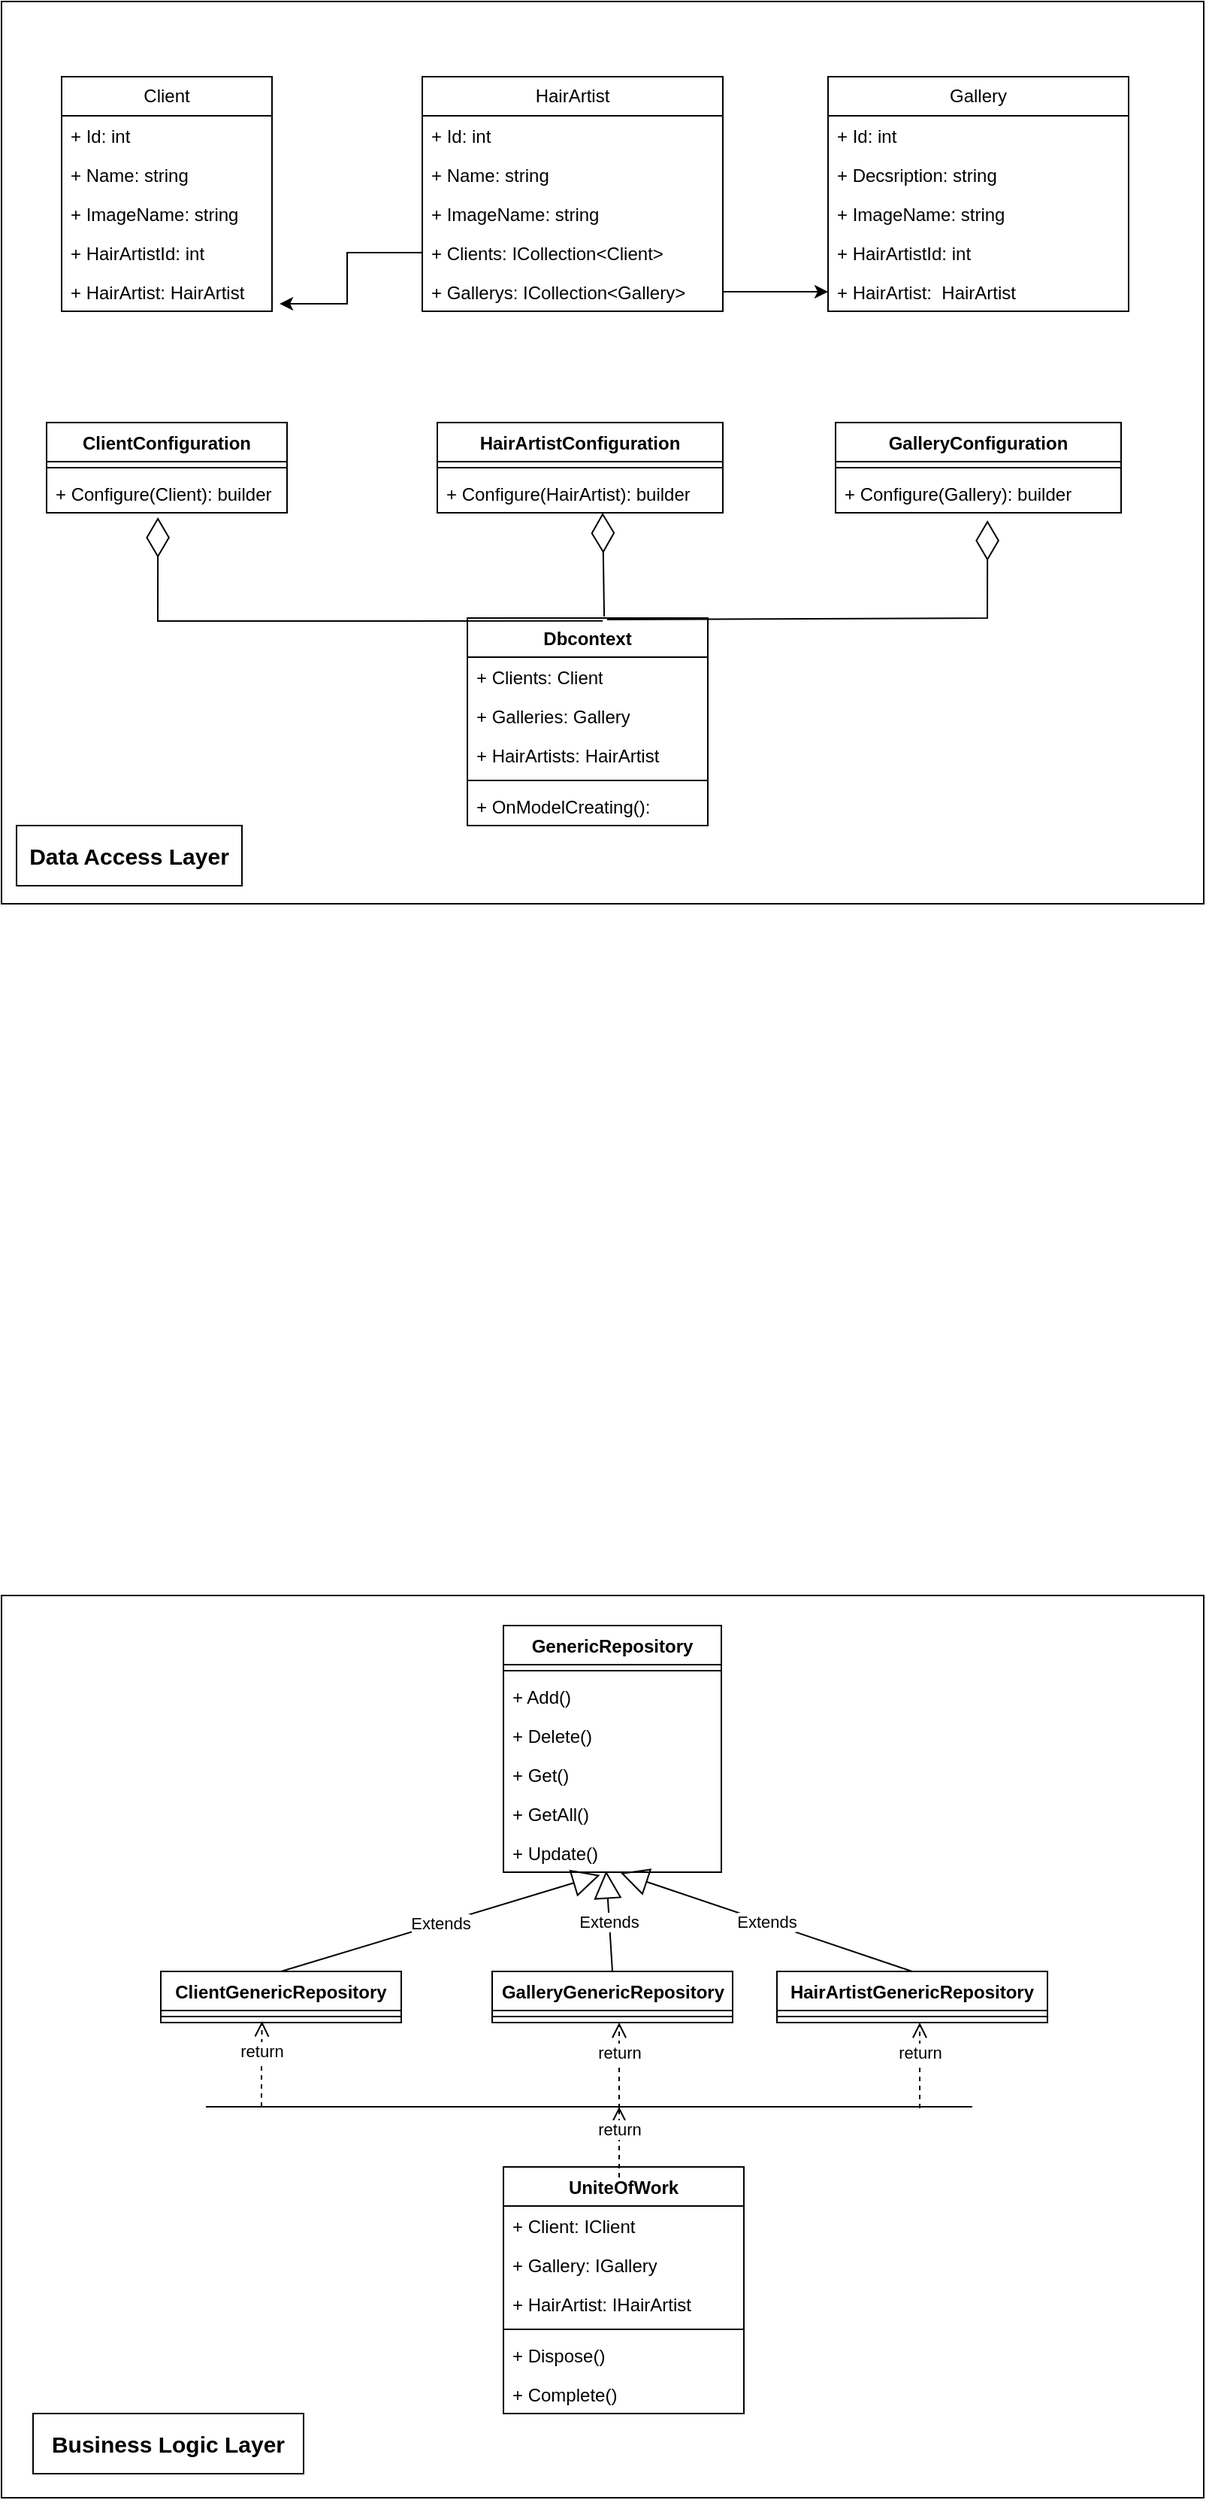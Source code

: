 <mxfile version="21.3.8" type="device">
  <diagram name="Page-1" id="c4acf3e9-155e-7222-9cf6-157b1a14988f">
    <mxGraphModel dx="1687" dy="908" grid="1" gridSize="10" guides="1" tooltips="1" connect="1" arrows="1" fold="1" page="1" pageScale="1" pageWidth="850" pageHeight="1100" background="none" math="0" shadow="0">
      <root>
        <mxCell id="0" />
        <mxCell id="1" parent="0" />
        <mxCell id="NjO66bgJNrttw9NnB4YL-105" value="" style="rounded=0;whiteSpace=wrap;html=1;" vertex="1" parent="1">
          <mxGeometry x="20" y="1230" width="800" height="600" as="geometry" />
        </mxCell>
        <mxCell id="NjO66bgJNrttw9NnB4YL-69" value="" style="rounded=0;whiteSpace=wrap;html=1;" vertex="1" parent="1">
          <mxGeometry x="20" y="170" width="800" height="600" as="geometry" />
        </mxCell>
        <mxCell id="NjO66bgJNrttw9NnB4YL-2" value="Client" style="swimlane;fontStyle=0;childLayout=stackLayout;horizontal=1;startSize=26;fillColor=none;horizontalStack=0;resizeParent=1;resizeParentMax=0;resizeLast=0;collapsible=1;marginBottom=0;whiteSpace=wrap;html=1;" vertex="1" parent="1">
          <mxGeometry x="60" y="220" width="140" height="156" as="geometry" />
        </mxCell>
        <mxCell id="NjO66bgJNrttw9NnB4YL-3" value="+ Id: int" style="text;strokeColor=none;fillColor=none;align=left;verticalAlign=top;spacingLeft=4;spacingRight=4;overflow=hidden;rotatable=0;points=[[0,0.5],[1,0.5]];portConstraint=eastwest;whiteSpace=wrap;html=1;" vertex="1" parent="NjO66bgJNrttw9NnB4YL-2">
          <mxGeometry y="26" width="140" height="26" as="geometry" />
        </mxCell>
        <mxCell id="NjO66bgJNrttw9NnB4YL-4" value="+ Name: string" style="text;strokeColor=none;fillColor=none;align=left;verticalAlign=top;spacingLeft=4;spacingRight=4;overflow=hidden;rotatable=0;points=[[0,0.5],[1,0.5]];portConstraint=eastwest;whiteSpace=wrap;html=1;" vertex="1" parent="NjO66bgJNrttw9NnB4YL-2">
          <mxGeometry y="52" width="140" height="26" as="geometry" />
        </mxCell>
        <mxCell id="NjO66bgJNrttw9NnB4YL-5" value="+ ImageName: string" style="text;strokeColor=none;fillColor=none;align=left;verticalAlign=top;spacingLeft=4;spacingRight=4;overflow=hidden;rotatable=0;points=[[0,0.5],[1,0.5]];portConstraint=eastwest;whiteSpace=wrap;html=1;" vertex="1" parent="NjO66bgJNrttw9NnB4YL-2">
          <mxGeometry y="78" width="140" height="26" as="geometry" />
        </mxCell>
        <mxCell id="NjO66bgJNrttw9NnB4YL-7" value="+ HairArtistId: int" style="text;strokeColor=none;fillColor=none;align=left;verticalAlign=top;spacingLeft=4;spacingRight=4;overflow=hidden;rotatable=0;points=[[0,0.5],[1,0.5]];portConstraint=eastwest;whiteSpace=wrap;html=1;" vertex="1" parent="NjO66bgJNrttw9NnB4YL-2">
          <mxGeometry y="104" width="140" height="26" as="geometry" />
        </mxCell>
        <mxCell id="NjO66bgJNrttw9NnB4YL-8" value="+ HairArtist: HairArtist" style="text;strokeColor=none;fillColor=none;align=left;verticalAlign=top;spacingLeft=4;spacingRight=4;overflow=hidden;rotatable=0;points=[[0,0.5],[1,0.5]];portConstraint=eastwest;whiteSpace=wrap;html=1;" vertex="1" parent="NjO66bgJNrttw9NnB4YL-2">
          <mxGeometry y="130" width="140" height="26" as="geometry" />
        </mxCell>
        <mxCell id="NjO66bgJNrttw9NnB4YL-9" value="HairArtist" style="swimlane;fontStyle=0;childLayout=stackLayout;horizontal=1;startSize=26;fillColor=none;horizontalStack=0;resizeParent=1;resizeParentMax=0;resizeLast=0;collapsible=1;marginBottom=0;whiteSpace=wrap;html=1;" vertex="1" parent="1">
          <mxGeometry x="300" y="220" width="200" height="156" as="geometry" />
        </mxCell>
        <mxCell id="NjO66bgJNrttw9NnB4YL-10" value="+ Id: int" style="text;strokeColor=none;fillColor=none;align=left;verticalAlign=top;spacingLeft=4;spacingRight=4;overflow=hidden;rotatable=0;points=[[0,0.5],[1,0.5]];portConstraint=eastwest;whiteSpace=wrap;html=1;" vertex="1" parent="NjO66bgJNrttw9NnB4YL-9">
          <mxGeometry y="26" width="200" height="26" as="geometry" />
        </mxCell>
        <mxCell id="NjO66bgJNrttw9NnB4YL-11" value="+ Name: string" style="text;strokeColor=none;fillColor=none;align=left;verticalAlign=top;spacingLeft=4;spacingRight=4;overflow=hidden;rotatable=0;points=[[0,0.5],[1,0.5]];portConstraint=eastwest;whiteSpace=wrap;html=1;" vertex="1" parent="NjO66bgJNrttw9NnB4YL-9">
          <mxGeometry y="52" width="200" height="26" as="geometry" />
        </mxCell>
        <mxCell id="NjO66bgJNrttw9NnB4YL-12" value="+ ImageName: string" style="text;strokeColor=none;fillColor=none;align=left;verticalAlign=top;spacingLeft=4;spacingRight=4;overflow=hidden;rotatable=0;points=[[0,0.5],[1,0.5]];portConstraint=eastwest;whiteSpace=wrap;html=1;" vertex="1" parent="NjO66bgJNrttw9NnB4YL-9">
          <mxGeometry y="78" width="200" height="26" as="geometry" />
        </mxCell>
        <mxCell id="NjO66bgJNrttw9NnB4YL-13" value="+ Clients: ICollection&amp;lt;Client&amp;gt;" style="text;strokeColor=none;fillColor=none;align=left;verticalAlign=top;spacingLeft=4;spacingRight=4;overflow=hidden;rotatable=0;points=[[0,0.5],[1,0.5]];portConstraint=eastwest;whiteSpace=wrap;html=1;" vertex="1" parent="NjO66bgJNrttw9NnB4YL-9">
          <mxGeometry y="104" width="200" height="26" as="geometry" />
        </mxCell>
        <mxCell id="NjO66bgJNrttw9NnB4YL-14" value="+ Gallerys: ICollection&amp;lt;Gallery&amp;gt;" style="text;strokeColor=none;fillColor=none;align=left;verticalAlign=top;spacingLeft=4;spacingRight=4;overflow=hidden;rotatable=0;points=[[0,0.5],[1,0.5]];portConstraint=eastwest;whiteSpace=wrap;html=1;" vertex="1" parent="NjO66bgJNrttw9NnB4YL-9">
          <mxGeometry y="130" width="200" height="26" as="geometry" />
        </mxCell>
        <mxCell id="NjO66bgJNrttw9NnB4YL-15" value="Gallery" style="swimlane;fontStyle=0;childLayout=stackLayout;horizontal=1;startSize=26;fillColor=none;horizontalStack=0;resizeParent=1;resizeParentMax=0;resizeLast=0;collapsible=1;marginBottom=0;whiteSpace=wrap;html=1;" vertex="1" parent="1">
          <mxGeometry x="570" y="220" width="200" height="156" as="geometry" />
        </mxCell>
        <mxCell id="NjO66bgJNrttw9NnB4YL-16" value="+ Id: int" style="text;strokeColor=none;fillColor=none;align=left;verticalAlign=top;spacingLeft=4;spacingRight=4;overflow=hidden;rotatable=0;points=[[0,0.5],[1,0.5]];portConstraint=eastwest;whiteSpace=wrap;html=1;" vertex="1" parent="NjO66bgJNrttw9NnB4YL-15">
          <mxGeometry y="26" width="200" height="26" as="geometry" />
        </mxCell>
        <mxCell id="NjO66bgJNrttw9NnB4YL-17" value="+ Decsription: string" style="text;strokeColor=none;fillColor=none;align=left;verticalAlign=top;spacingLeft=4;spacingRight=4;overflow=hidden;rotatable=0;points=[[0,0.5],[1,0.5]];portConstraint=eastwest;whiteSpace=wrap;html=1;" vertex="1" parent="NjO66bgJNrttw9NnB4YL-15">
          <mxGeometry y="52" width="200" height="26" as="geometry" />
        </mxCell>
        <mxCell id="NjO66bgJNrttw9NnB4YL-18" value="+ ImageName: string" style="text;strokeColor=none;fillColor=none;align=left;verticalAlign=top;spacingLeft=4;spacingRight=4;overflow=hidden;rotatable=0;points=[[0,0.5],[1,0.5]];portConstraint=eastwest;whiteSpace=wrap;html=1;" vertex="1" parent="NjO66bgJNrttw9NnB4YL-15">
          <mxGeometry y="78" width="200" height="26" as="geometry" />
        </mxCell>
        <mxCell id="NjO66bgJNrttw9NnB4YL-19" value="+ HairArtistId: int" style="text;strokeColor=none;fillColor=none;align=left;verticalAlign=top;spacingLeft=4;spacingRight=4;overflow=hidden;rotatable=0;points=[[0,0.5],[1,0.5]];portConstraint=eastwest;whiteSpace=wrap;html=1;" vertex="1" parent="NjO66bgJNrttw9NnB4YL-15">
          <mxGeometry y="104" width="200" height="26" as="geometry" />
        </mxCell>
        <mxCell id="NjO66bgJNrttw9NnB4YL-20" value="+ HairArtist:&amp;nbsp;&amp;nbsp;HairArtist" style="text;strokeColor=none;fillColor=none;align=left;verticalAlign=top;spacingLeft=4;spacingRight=4;overflow=hidden;rotatable=0;points=[[0,0.5],[1,0.5]];portConstraint=eastwest;whiteSpace=wrap;html=1;" vertex="1" parent="NjO66bgJNrttw9NnB4YL-15">
          <mxGeometry y="130" width="200" height="26" as="geometry" />
        </mxCell>
        <mxCell id="NjO66bgJNrttw9NnB4YL-22" style="edgeStyle=orthogonalEdgeStyle;rounded=0;orthogonalLoop=1;jettySize=auto;html=1;exitX=1;exitY=0.5;exitDx=0;exitDy=0;entryX=0;entryY=0.5;entryDx=0;entryDy=0;" edge="1" parent="1" source="NjO66bgJNrttw9NnB4YL-14" target="NjO66bgJNrttw9NnB4YL-20">
          <mxGeometry relative="1" as="geometry" />
        </mxCell>
        <mxCell id="NjO66bgJNrttw9NnB4YL-26" style="edgeStyle=orthogonalEdgeStyle;rounded=0;orthogonalLoop=1;jettySize=auto;html=1;exitX=0;exitY=0.5;exitDx=0;exitDy=0;entryX=1.036;entryY=0.808;entryDx=0;entryDy=0;entryPerimeter=0;" edge="1" parent="1" source="NjO66bgJNrttw9NnB4YL-13" target="NjO66bgJNrttw9NnB4YL-8">
          <mxGeometry relative="1" as="geometry" />
        </mxCell>
        <mxCell id="NjO66bgJNrttw9NnB4YL-32" value="ClientConfiguration" style="swimlane;fontStyle=1;align=center;verticalAlign=top;childLayout=stackLayout;horizontal=1;startSize=26;horizontalStack=0;resizeParent=1;resizeParentMax=0;resizeLast=0;collapsible=1;marginBottom=0;whiteSpace=wrap;html=1;" vertex="1" parent="1">
          <mxGeometry x="50" y="450" width="160" height="60" as="geometry" />
        </mxCell>
        <mxCell id="NjO66bgJNrttw9NnB4YL-34" value="" style="line;strokeWidth=1;fillColor=none;align=left;verticalAlign=middle;spacingTop=-1;spacingLeft=3;spacingRight=3;rotatable=0;labelPosition=right;points=[];portConstraint=eastwest;strokeColor=inherit;" vertex="1" parent="NjO66bgJNrttw9NnB4YL-32">
          <mxGeometry y="26" width="160" height="8" as="geometry" />
        </mxCell>
        <mxCell id="NjO66bgJNrttw9NnB4YL-35" value="+ Configure(Client): builder" style="text;strokeColor=none;fillColor=none;align=left;verticalAlign=top;spacingLeft=4;spacingRight=4;overflow=hidden;rotatable=0;points=[[0,0.5],[1,0.5]];portConstraint=eastwest;whiteSpace=wrap;html=1;" vertex="1" parent="NjO66bgJNrttw9NnB4YL-32">
          <mxGeometry y="34" width="160" height="26" as="geometry" />
        </mxCell>
        <mxCell id="NjO66bgJNrttw9NnB4YL-38" value="HairArtistConfiguration" style="swimlane;fontStyle=1;align=center;verticalAlign=top;childLayout=stackLayout;horizontal=1;startSize=26;horizontalStack=0;resizeParent=1;resizeParentMax=0;resizeLast=0;collapsible=1;marginBottom=0;whiteSpace=wrap;html=1;" vertex="1" parent="1">
          <mxGeometry x="310" y="450" width="190" height="60" as="geometry" />
        </mxCell>
        <mxCell id="NjO66bgJNrttw9NnB4YL-39" value="" style="line;strokeWidth=1;fillColor=none;align=left;verticalAlign=middle;spacingTop=-1;spacingLeft=3;spacingRight=3;rotatable=0;labelPosition=right;points=[];portConstraint=eastwest;strokeColor=inherit;" vertex="1" parent="NjO66bgJNrttw9NnB4YL-38">
          <mxGeometry y="26" width="190" height="8" as="geometry" />
        </mxCell>
        <mxCell id="NjO66bgJNrttw9NnB4YL-40" value="+ Configure(HairArtist): builder" style="text;strokeColor=none;fillColor=none;align=left;verticalAlign=top;spacingLeft=4;spacingRight=4;overflow=hidden;rotatable=0;points=[[0,0.5],[1,0.5]];portConstraint=eastwest;whiteSpace=wrap;html=1;" vertex="1" parent="NjO66bgJNrttw9NnB4YL-38">
          <mxGeometry y="34" width="190" height="26" as="geometry" />
        </mxCell>
        <mxCell id="NjO66bgJNrttw9NnB4YL-41" value="GalleryConfiguration" style="swimlane;fontStyle=1;align=center;verticalAlign=top;childLayout=stackLayout;horizontal=1;startSize=26;horizontalStack=0;resizeParent=1;resizeParentMax=0;resizeLast=0;collapsible=1;marginBottom=0;whiteSpace=wrap;html=1;" vertex="1" parent="1">
          <mxGeometry x="575" y="450" width="190" height="60" as="geometry" />
        </mxCell>
        <mxCell id="NjO66bgJNrttw9NnB4YL-42" value="" style="line;strokeWidth=1;fillColor=none;align=left;verticalAlign=middle;spacingTop=-1;spacingLeft=3;spacingRight=3;rotatable=0;labelPosition=right;points=[];portConstraint=eastwest;strokeColor=inherit;" vertex="1" parent="NjO66bgJNrttw9NnB4YL-41">
          <mxGeometry y="26" width="190" height="8" as="geometry" />
        </mxCell>
        <mxCell id="NjO66bgJNrttw9NnB4YL-43" value="+ Configure(Gallery): builder" style="text;strokeColor=none;fillColor=none;align=left;verticalAlign=top;spacingLeft=4;spacingRight=4;overflow=hidden;rotatable=0;points=[[0,0.5],[1,0.5]];portConstraint=eastwest;whiteSpace=wrap;html=1;" vertex="1" parent="NjO66bgJNrttw9NnB4YL-41">
          <mxGeometry y="34" width="190" height="26" as="geometry" />
        </mxCell>
        <mxCell id="NjO66bgJNrttw9NnB4YL-48" value="Dbcontext" style="swimlane;fontStyle=1;align=center;verticalAlign=top;childLayout=stackLayout;horizontal=1;startSize=26;horizontalStack=0;resizeParent=1;resizeParentMax=0;resizeLast=0;collapsible=1;marginBottom=0;whiteSpace=wrap;html=1;" vertex="1" parent="1">
          <mxGeometry x="330" y="580" width="160" height="138" as="geometry" />
        </mxCell>
        <mxCell id="NjO66bgJNrttw9NnB4YL-49" value="+ Clients: Client" style="text;strokeColor=none;fillColor=none;align=left;verticalAlign=top;spacingLeft=4;spacingRight=4;overflow=hidden;rotatable=0;points=[[0,0.5],[1,0.5]];portConstraint=eastwest;whiteSpace=wrap;html=1;" vertex="1" parent="NjO66bgJNrttw9NnB4YL-48">
          <mxGeometry y="26" width="160" height="26" as="geometry" />
        </mxCell>
        <mxCell id="NjO66bgJNrttw9NnB4YL-52" value="+ Galleries: Gallery" style="text;strokeColor=none;fillColor=none;align=left;verticalAlign=top;spacingLeft=4;spacingRight=4;overflow=hidden;rotatable=0;points=[[0,0.5],[1,0.5]];portConstraint=eastwest;whiteSpace=wrap;html=1;" vertex="1" parent="NjO66bgJNrttw9NnB4YL-48">
          <mxGeometry y="52" width="160" height="26" as="geometry" />
        </mxCell>
        <mxCell id="NjO66bgJNrttw9NnB4YL-53" value="+ HairArtists: HairArtist" style="text;strokeColor=none;fillColor=none;align=left;verticalAlign=top;spacingLeft=4;spacingRight=4;overflow=hidden;rotatable=0;points=[[0,0.5],[1,0.5]];portConstraint=eastwest;whiteSpace=wrap;html=1;" vertex="1" parent="NjO66bgJNrttw9NnB4YL-48">
          <mxGeometry y="78" width="160" height="26" as="geometry" />
        </mxCell>
        <mxCell id="NjO66bgJNrttw9NnB4YL-50" value="" style="line;strokeWidth=1;fillColor=none;align=left;verticalAlign=middle;spacingTop=-1;spacingLeft=3;spacingRight=3;rotatable=0;labelPosition=right;points=[];portConstraint=eastwest;strokeColor=inherit;" vertex="1" parent="NjO66bgJNrttw9NnB4YL-48">
          <mxGeometry y="104" width="160" height="8" as="geometry" />
        </mxCell>
        <mxCell id="NjO66bgJNrttw9NnB4YL-51" value="+ OnModelCreating():" style="text;strokeColor=none;fillColor=none;align=left;verticalAlign=top;spacingLeft=4;spacingRight=4;overflow=hidden;rotatable=0;points=[[0,0.5],[1,0.5]];portConstraint=eastwest;whiteSpace=wrap;html=1;" vertex="1" parent="NjO66bgJNrttw9NnB4YL-48">
          <mxGeometry y="112" width="160" height="26" as="geometry" />
        </mxCell>
        <mxCell id="NjO66bgJNrttw9NnB4YL-65" value="" style="endArrow=diamondThin;endFill=0;endSize=24;html=1;rounded=0;entryX=0.532;entryY=1.192;entryDx=0;entryDy=0;entryPerimeter=0;exitX=0.581;exitY=0.007;exitDx=0;exitDy=0;exitPerimeter=0;" edge="1" parent="1" source="NjO66bgJNrttw9NnB4YL-48" target="NjO66bgJNrttw9NnB4YL-43">
          <mxGeometry width="160" relative="1" as="geometry">
            <mxPoint x="340" y="530" as="sourcePoint" />
            <mxPoint x="500" y="530" as="targetPoint" />
            <Array as="points">
              <mxPoint x="676" y="580" />
            </Array>
          </mxGeometry>
        </mxCell>
        <mxCell id="NjO66bgJNrttw9NnB4YL-67" value="" style="endArrow=diamondThin;endFill=0;endSize=24;html=1;rounded=0;entryX=0.579;entryY=1;entryDx=0;entryDy=0;entryPerimeter=0;exitX=0.569;exitY=-0.007;exitDx=0;exitDy=0;exitPerimeter=0;" edge="1" parent="1" source="NjO66bgJNrttw9NnB4YL-48" target="NjO66bgJNrttw9NnB4YL-40">
          <mxGeometry width="160" relative="1" as="geometry">
            <mxPoint x="340" y="530" as="sourcePoint" />
            <mxPoint x="500" y="530" as="targetPoint" />
          </mxGeometry>
        </mxCell>
        <mxCell id="NjO66bgJNrttw9NnB4YL-68" value="" style="endArrow=diamondThin;endFill=0;endSize=24;html=1;rounded=0;entryX=0.463;entryY=1.115;entryDx=0;entryDy=0;entryPerimeter=0;exitX=0.563;exitY=0.014;exitDx=0;exitDy=0;exitPerimeter=0;" edge="1" parent="1" source="NjO66bgJNrttw9NnB4YL-48" target="NjO66bgJNrttw9NnB4YL-35">
          <mxGeometry width="160" relative="1" as="geometry">
            <mxPoint x="340" y="530" as="sourcePoint" />
            <mxPoint x="500" y="530" as="targetPoint" />
            <Array as="points">
              <mxPoint x="124" y="582" />
            </Array>
          </mxGeometry>
        </mxCell>
        <mxCell id="NjO66bgJNrttw9NnB4YL-70" value="Data Access Layer" style="rounded=0;whiteSpace=wrap;html=1;fontSize=15;fontStyle=1" vertex="1" parent="1">
          <mxGeometry x="30" y="718" width="150" height="40" as="geometry" />
        </mxCell>
        <mxCell id="NjO66bgJNrttw9NnB4YL-71" value="GenericRepository" style="swimlane;fontStyle=1;align=center;verticalAlign=top;childLayout=stackLayout;horizontal=1;startSize=26;horizontalStack=0;resizeParent=1;resizeParentMax=0;resizeLast=0;collapsible=1;marginBottom=0;whiteSpace=wrap;html=1;" vertex="1" parent="1">
          <mxGeometry x="354" y="1250" width="145" height="164" as="geometry" />
        </mxCell>
        <mxCell id="NjO66bgJNrttw9NnB4YL-73" value="" style="line;strokeWidth=1;fillColor=none;align=left;verticalAlign=middle;spacingTop=-1;spacingLeft=3;spacingRight=3;rotatable=0;labelPosition=right;points=[];portConstraint=eastwest;strokeColor=inherit;" vertex="1" parent="NjO66bgJNrttw9NnB4YL-71">
          <mxGeometry y="26" width="145" height="8" as="geometry" />
        </mxCell>
        <mxCell id="NjO66bgJNrttw9NnB4YL-74" value="+ Add()" style="text;strokeColor=none;fillColor=none;align=left;verticalAlign=top;spacingLeft=4;spacingRight=4;overflow=hidden;rotatable=0;points=[[0,0.5],[1,0.5]];portConstraint=eastwest;whiteSpace=wrap;html=1;" vertex="1" parent="NjO66bgJNrttw9NnB4YL-71">
          <mxGeometry y="34" width="145" height="26" as="geometry" />
        </mxCell>
        <mxCell id="NjO66bgJNrttw9NnB4YL-75" value="+ Delete()" style="text;strokeColor=none;fillColor=none;align=left;verticalAlign=top;spacingLeft=4;spacingRight=4;overflow=hidden;rotatable=0;points=[[0,0.5],[1,0.5]];portConstraint=eastwest;whiteSpace=wrap;html=1;" vertex="1" parent="NjO66bgJNrttw9NnB4YL-71">
          <mxGeometry y="60" width="145" height="26" as="geometry" />
        </mxCell>
        <mxCell id="NjO66bgJNrttw9NnB4YL-76" value="+ Get()" style="text;strokeColor=none;fillColor=none;align=left;verticalAlign=top;spacingLeft=4;spacingRight=4;overflow=hidden;rotatable=0;points=[[0,0.5],[1,0.5]];portConstraint=eastwest;whiteSpace=wrap;html=1;" vertex="1" parent="NjO66bgJNrttw9NnB4YL-71">
          <mxGeometry y="86" width="145" height="26" as="geometry" />
        </mxCell>
        <mxCell id="NjO66bgJNrttw9NnB4YL-77" value="+ GetAll()" style="text;strokeColor=none;fillColor=none;align=left;verticalAlign=top;spacingLeft=4;spacingRight=4;overflow=hidden;rotatable=0;points=[[0,0.5],[1,0.5]];portConstraint=eastwest;whiteSpace=wrap;html=1;" vertex="1" parent="NjO66bgJNrttw9NnB4YL-71">
          <mxGeometry y="112" width="145" height="26" as="geometry" />
        </mxCell>
        <mxCell id="NjO66bgJNrttw9NnB4YL-78" value="+ Update()" style="text;strokeColor=none;fillColor=none;align=left;verticalAlign=top;spacingLeft=4;spacingRight=4;overflow=hidden;rotatable=0;points=[[0,0.5],[1,0.5]];portConstraint=eastwest;whiteSpace=wrap;html=1;" vertex="1" parent="NjO66bgJNrttw9NnB4YL-71">
          <mxGeometry y="138" width="145" height="26" as="geometry" />
        </mxCell>
        <mxCell id="NjO66bgJNrttw9NnB4YL-79" value="ClientGenericRepository" style="swimlane;fontStyle=1;align=center;verticalAlign=top;childLayout=stackLayout;horizontal=1;startSize=26;horizontalStack=0;resizeParent=1;resizeParentMax=0;resizeLast=0;collapsible=1;marginBottom=0;whiteSpace=wrap;html=1;" vertex="1" parent="1">
          <mxGeometry x="126" y="1480" width="160" height="34" as="geometry" />
        </mxCell>
        <mxCell id="NjO66bgJNrttw9NnB4YL-81" value="" style="line;strokeWidth=1;fillColor=none;align=left;verticalAlign=middle;spacingTop=-1;spacingLeft=3;spacingRight=3;rotatable=0;labelPosition=right;points=[];portConstraint=eastwest;strokeColor=inherit;" vertex="1" parent="NjO66bgJNrttw9NnB4YL-79">
          <mxGeometry y="26" width="160" height="8" as="geometry" />
        </mxCell>
        <mxCell id="NjO66bgJNrttw9NnB4YL-83" value="GalleryGenericRepository" style="swimlane;fontStyle=1;align=center;verticalAlign=top;childLayout=stackLayout;horizontal=1;startSize=26;horizontalStack=0;resizeParent=1;resizeParentMax=0;resizeLast=0;collapsible=1;marginBottom=0;whiteSpace=wrap;html=1;" vertex="1" parent="1">
          <mxGeometry x="346.5" y="1480" width="160" height="34" as="geometry" />
        </mxCell>
        <mxCell id="NjO66bgJNrttw9NnB4YL-84" value="" style="line;strokeWidth=1;fillColor=none;align=left;verticalAlign=middle;spacingTop=-1;spacingLeft=3;spacingRight=3;rotatable=0;labelPosition=right;points=[];portConstraint=eastwest;strokeColor=inherit;" vertex="1" parent="NjO66bgJNrttw9NnB4YL-83">
          <mxGeometry y="26" width="160" height="8" as="geometry" />
        </mxCell>
        <mxCell id="NjO66bgJNrttw9NnB4YL-85" value="HairArtistGenericRepository" style="swimlane;fontStyle=1;align=center;verticalAlign=top;childLayout=stackLayout;horizontal=1;startSize=26;horizontalStack=0;resizeParent=1;resizeParentMax=0;resizeLast=0;collapsible=1;marginBottom=0;whiteSpace=wrap;html=1;" vertex="1" parent="1">
          <mxGeometry x="536" y="1480" width="180" height="34" as="geometry" />
        </mxCell>
        <mxCell id="NjO66bgJNrttw9NnB4YL-86" value="" style="line;strokeWidth=1;fillColor=none;align=left;verticalAlign=middle;spacingTop=-1;spacingLeft=3;spacingRight=3;rotatable=0;labelPosition=right;points=[];portConstraint=eastwest;strokeColor=inherit;" vertex="1" parent="NjO66bgJNrttw9NnB4YL-85">
          <mxGeometry y="26" width="180" height="8" as="geometry" />
        </mxCell>
        <mxCell id="NjO66bgJNrttw9NnB4YL-87" value="Extends" style="endArrow=block;endSize=16;endFill=0;html=1;rounded=0;entryX=0.443;entryY=1.074;entryDx=0;entryDy=0;entryPerimeter=0;exitX=0.5;exitY=0;exitDx=0;exitDy=0;" edge="1" parent="1" source="NjO66bgJNrttw9NnB4YL-79" target="NjO66bgJNrttw9NnB4YL-78">
          <mxGeometry width="160" relative="1" as="geometry">
            <mxPoint x="271" y="1460" as="sourcePoint" />
            <mxPoint x="431" y="1460" as="targetPoint" />
          </mxGeometry>
        </mxCell>
        <mxCell id="NjO66bgJNrttw9NnB4YL-88" value="Extends" style="endArrow=block;endSize=16;endFill=0;html=1;rounded=0;entryX=0.471;entryY=0.968;entryDx=0;entryDy=0;entryPerimeter=0;exitX=0.5;exitY=0;exitDx=0;exitDy=0;" edge="1" parent="1" source="NjO66bgJNrttw9NnB4YL-83" target="NjO66bgJNrttw9NnB4YL-78">
          <mxGeometry width="160" relative="1" as="geometry">
            <mxPoint x="271" y="1460" as="sourcePoint" />
            <mxPoint x="431" y="1460" as="targetPoint" />
          </mxGeometry>
        </mxCell>
        <mxCell id="NjO66bgJNrttw9NnB4YL-89" value="Extends" style="endArrow=block;endSize=16;endFill=0;html=1;rounded=0;exitX=0.5;exitY=0;exitDx=0;exitDy=0;entryX=0.538;entryY=1.021;entryDx=0;entryDy=0;entryPerimeter=0;" edge="1" parent="1" source="NjO66bgJNrttw9NnB4YL-85" target="NjO66bgJNrttw9NnB4YL-78">
          <mxGeometry width="160" relative="1" as="geometry">
            <mxPoint x="271" y="1460" as="sourcePoint" />
            <mxPoint x="431" y="1460" as="targetPoint" />
          </mxGeometry>
        </mxCell>
        <mxCell id="NjO66bgJNrttw9NnB4YL-91" value="UniteOfWork" style="swimlane;fontStyle=1;align=center;verticalAlign=top;childLayout=stackLayout;horizontal=1;startSize=26;horizontalStack=0;resizeParent=1;resizeParentMax=0;resizeLast=0;collapsible=1;marginBottom=0;whiteSpace=wrap;html=1;" vertex="1" parent="1">
          <mxGeometry x="354" y="1610" width="160" height="164" as="geometry" />
        </mxCell>
        <mxCell id="NjO66bgJNrttw9NnB4YL-92" value="+ Client: IClient" style="text;strokeColor=none;fillColor=none;align=left;verticalAlign=top;spacingLeft=4;spacingRight=4;overflow=hidden;rotatable=0;points=[[0,0.5],[1,0.5]];portConstraint=eastwest;whiteSpace=wrap;html=1;" vertex="1" parent="NjO66bgJNrttw9NnB4YL-91">
          <mxGeometry y="26" width="160" height="26" as="geometry" />
        </mxCell>
        <mxCell id="NjO66bgJNrttw9NnB4YL-95" value="+ Gallery: IGallery" style="text;strokeColor=none;fillColor=none;align=left;verticalAlign=top;spacingLeft=4;spacingRight=4;overflow=hidden;rotatable=0;points=[[0,0.5],[1,0.5]];portConstraint=eastwest;whiteSpace=wrap;html=1;" vertex="1" parent="NjO66bgJNrttw9NnB4YL-91">
          <mxGeometry y="52" width="160" height="26" as="geometry" />
        </mxCell>
        <mxCell id="NjO66bgJNrttw9NnB4YL-96" value="+ HairArtist: IHairArtist" style="text;strokeColor=none;fillColor=none;align=left;verticalAlign=top;spacingLeft=4;spacingRight=4;overflow=hidden;rotatable=0;points=[[0,0.5],[1,0.5]];portConstraint=eastwest;whiteSpace=wrap;html=1;" vertex="1" parent="NjO66bgJNrttw9NnB4YL-91">
          <mxGeometry y="78" width="160" height="26" as="geometry" />
        </mxCell>
        <mxCell id="NjO66bgJNrttw9NnB4YL-93" value="" style="line;strokeWidth=1;fillColor=none;align=left;verticalAlign=middle;spacingTop=-1;spacingLeft=3;spacingRight=3;rotatable=0;labelPosition=right;points=[];portConstraint=eastwest;strokeColor=inherit;" vertex="1" parent="NjO66bgJNrttw9NnB4YL-91">
          <mxGeometry y="104" width="160" height="8" as="geometry" />
        </mxCell>
        <mxCell id="NjO66bgJNrttw9NnB4YL-94" value="+ Dispose()" style="text;strokeColor=none;fillColor=none;align=left;verticalAlign=top;spacingLeft=4;spacingRight=4;overflow=hidden;rotatable=0;points=[[0,0.5],[1,0.5]];portConstraint=eastwest;whiteSpace=wrap;html=1;" vertex="1" parent="NjO66bgJNrttw9NnB4YL-91">
          <mxGeometry y="112" width="160" height="26" as="geometry" />
        </mxCell>
        <mxCell id="NjO66bgJNrttw9NnB4YL-97" value="+ Complete()" style="text;strokeColor=none;fillColor=none;align=left;verticalAlign=top;spacingLeft=4;spacingRight=4;overflow=hidden;rotatable=0;points=[[0,0.5],[1,0.5]];portConstraint=eastwest;whiteSpace=wrap;html=1;" vertex="1" parent="NjO66bgJNrttw9NnB4YL-91">
          <mxGeometry y="138" width="160" height="26" as="geometry" />
        </mxCell>
        <mxCell id="NjO66bgJNrttw9NnB4YL-100" value="" style="endArrow=none;html=1;rounded=0;" edge="1" parent="1">
          <mxGeometry width="50" height="50" relative="1" as="geometry">
            <mxPoint x="156" y="1570" as="sourcePoint" />
            <mxPoint x="666" y="1570" as="targetPoint" />
          </mxGeometry>
        </mxCell>
        <mxCell id="NjO66bgJNrttw9NnB4YL-101" value="return" style="html=1;verticalAlign=bottom;endArrow=open;dashed=1;endSize=8;edgeStyle=elbowEdgeStyle;elbow=vertical;curved=0;rounded=0;entryX=0.421;entryY=0.897;entryDx=0;entryDy=0;entryPerimeter=0;" edge="1" parent="1" target="NjO66bgJNrttw9NnB4YL-81">
          <mxGeometry relative="1" as="geometry">
            <mxPoint x="193" y="1570" as="sourcePoint" />
            <mxPoint x="211" y="1514" as="targetPoint" />
          </mxGeometry>
        </mxCell>
        <mxCell id="NjO66bgJNrttw9NnB4YL-102" value="return" style="html=1;verticalAlign=bottom;endArrow=open;dashed=1;endSize=8;edgeStyle=elbowEdgeStyle;elbow=vertical;curved=0;rounded=0;entryX=0.421;entryY=0.897;entryDx=0;entryDy=0;entryPerimeter=0;" edge="1" parent="1">
          <mxGeometry relative="1" as="geometry">
            <mxPoint x="431" y="1571" as="sourcePoint" />
            <mxPoint x="431" y="1514" as="targetPoint" />
          </mxGeometry>
        </mxCell>
        <mxCell id="NjO66bgJNrttw9NnB4YL-103" value="return" style="html=1;verticalAlign=bottom;endArrow=open;dashed=1;endSize=8;edgeStyle=elbowEdgeStyle;elbow=vertical;curved=0;rounded=0;entryX=0.421;entryY=0.897;entryDx=0;entryDy=0;entryPerimeter=0;" edge="1" parent="1">
          <mxGeometry relative="1" as="geometry">
            <mxPoint x="631" y="1571" as="sourcePoint" />
            <mxPoint x="631" y="1514" as="targetPoint" />
          </mxGeometry>
        </mxCell>
        <mxCell id="NjO66bgJNrttw9NnB4YL-104" value="return" style="html=1;verticalAlign=bottom;endArrow=open;dashed=1;endSize=8;edgeStyle=elbowEdgeStyle;elbow=vertical;curved=0;rounded=0;" edge="1" parent="1">
          <mxGeometry relative="1" as="geometry">
            <mxPoint x="431" y="1617" as="sourcePoint" />
            <mxPoint x="431" y="1570" as="targetPoint" />
          </mxGeometry>
        </mxCell>
        <mxCell id="NjO66bgJNrttw9NnB4YL-106" value="Business Logic Layer" style="rounded=0;whiteSpace=wrap;html=1;fontSize=15;fontStyle=1" vertex="1" parent="1">
          <mxGeometry x="41" y="1774" width="180" height="40" as="geometry" />
        </mxCell>
      </root>
    </mxGraphModel>
  </diagram>
</mxfile>

